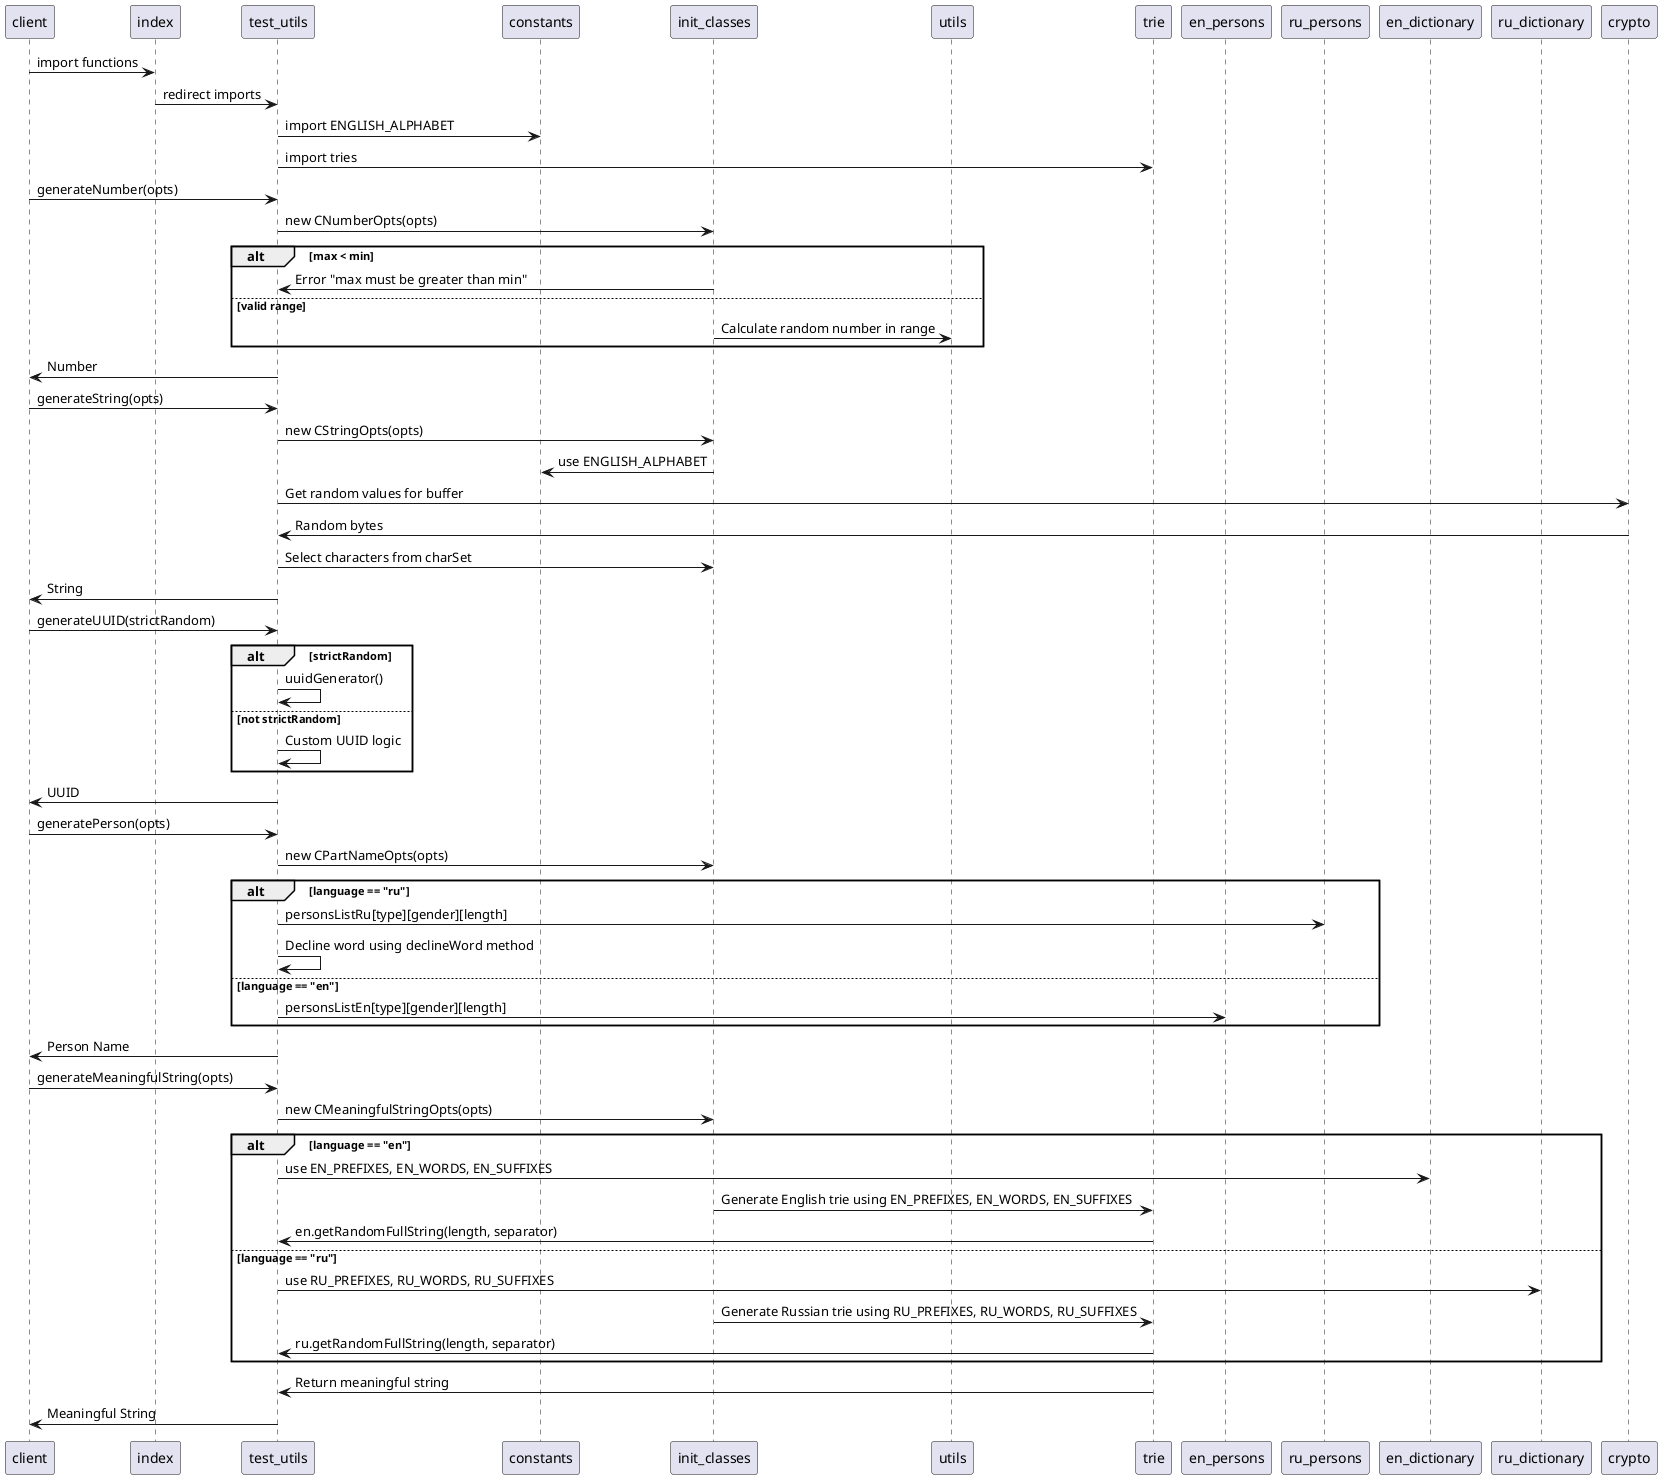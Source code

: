 @startuml
participant "client" as client
participant "index" as index
participant "test_utils" as test_utils
participant "constants" as constants
participant "init_classes" as init_classes
participant "utils" as utils
participant "trie" as trie
participant "en_persons" as en_persons
participant "ru_persons" as ru_persons
participant "en_dictionary" as en_dictionary
participant "ru_dictionary" as ru_dictionary
participant "crypto" as crypto

client -> index : import functions
index -> test_utils : redirect imports

test_utils -> constants : import ENGLISH_ALPHABET
test_utils -> trie : import tries

client -> test_utils : generateNumber(opts)
test_utils -> init_classes : new CNumberOpts(opts)
alt max < min
    init_classes -> test_utils : Error "max must be greater than min"
else valid range
    init_classes -> utils : Calculate random number in range
end
test_utils -> client : Number

client -> test_utils : generateString(opts)
test_utils -> init_classes : new CStringOpts(opts)
init_classes -> constants : use ENGLISH_ALPHABET
test_utils -> crypto : Get random values for buffer
crypto -> test_utils : Random bytes
test_utils -> init_classes : Select characters from charSet
test_utils -> client : String

client -> test_utils : generateUUID(strictRandom)
alt strictRandom
    test_utils -> test_utils : uuidGenerator()
else not strictRandom
    test_utils -> test_utils : Custom UUID logic
end
test_utils -> client : UUID

client -> test_utils : generatePerson(opts)
test_utils -> init_classes : new CPartNameOpts(opts)
alt language == "ru"
    test_utils -> ru_persons : personsListRu[type][gender][length]
    test_utils -> test_utils : Decline word using declineWord method
else language == "en"
    test_utils -> en_persons : personsListEn[type][gender][length]
end
test_utils -> client : Person Name

client -> test_utils : generateMeaningfulString(opts)
test_utils -> init_classes : new CMeaningfulStringOpts(opts)
alt language == "en"
    test_utils -> en_dictionary : use EN_PREFIXES, EN_WORDS, EN_SUFFIXES
    init_classes -> trie : Generate English trie using EN_PREFIXES, EN_WORDS, EN_SUFFIXES
    trie -> test_utils : en.getRandomFullString(length, separator)
else language == "ru"
    test_utils -> ru_dictionary : use RU_PREFIXES, RU_WORDS, RU_SUFFIXES
    init_classes -> trie : Generate Russian trie using RU_PREFIXES, RU_WORDS, RU_SUFFIXES
    trie -> test_utils : ru.getRandomFullString(length, separator)
end
trie -> test_utils : Return meaningful string
test_utils -> client : Meaningful String
@enduml